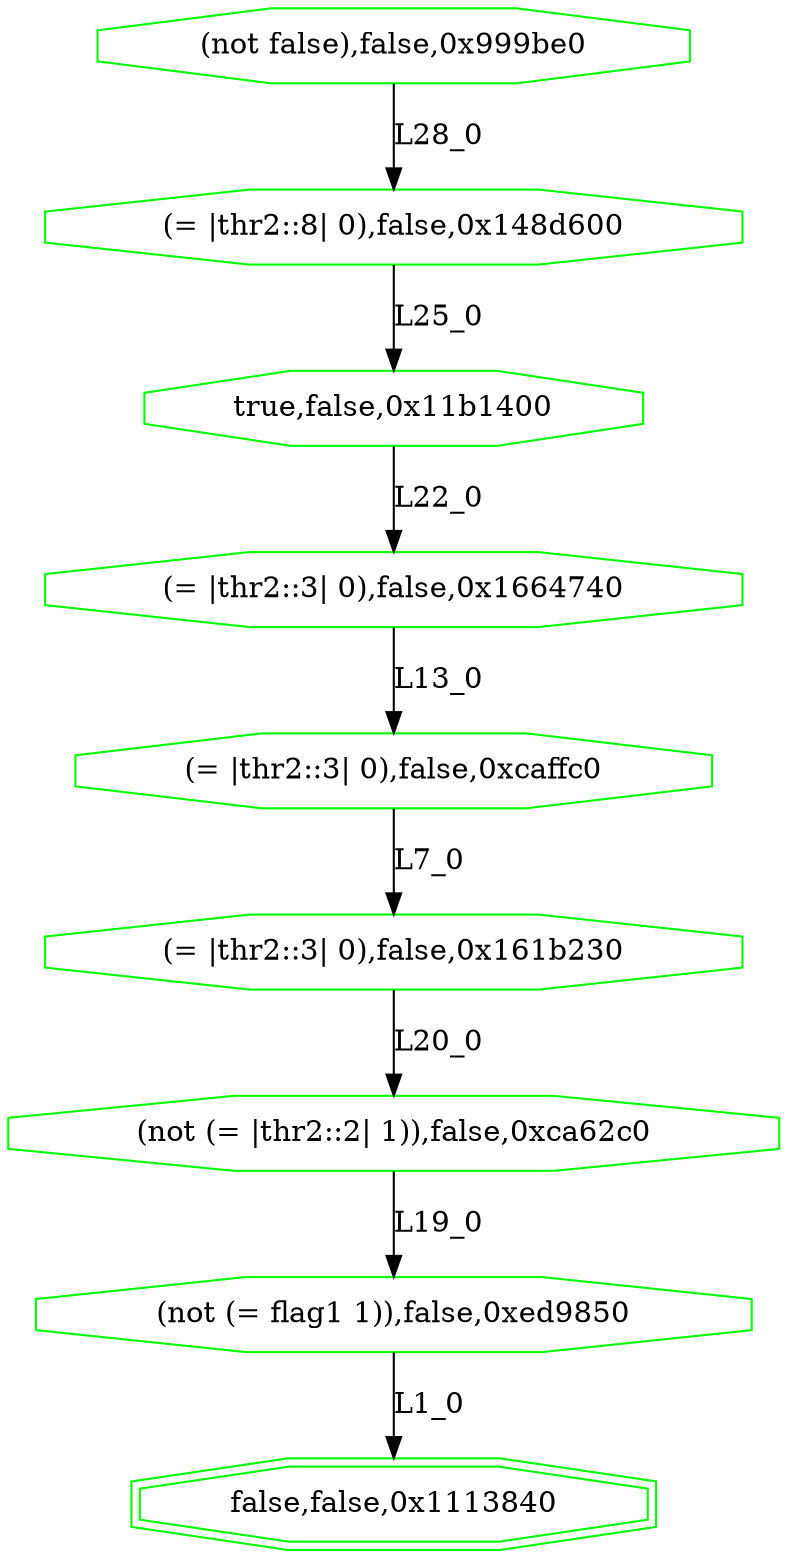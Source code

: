 digraph G {
0[label="(not false),false,0x999be0", color=green,shape=octagon];
1[label="(= |thr2::8| 0),false,0x148d600", color=green,shape=octagon];
2[label="true,false,0x11b1400", color=green,shape=octagon];
3[label="(= |thr2::3| 0),false,0x1664740", color=green,shape=octagon];
4[label="(= |thr2::3| 0),false,0xcaffc0", color=green,shape=octagon];
5[label="(= |thr2::3| 0),false,0x161b230", color=green,shape=octagon];
6[label="(not (= |thr2::2| 1)),false,0xca62c0", color=green,shape=octagon];
7[label="(not (= flag1 1)),false,0xed9850", color=green,shape=octagon];
8[label="false,false,0x1113840", color=green,shape=doubleoctagon];
0->1 [label="L28_0"];
1->2 [label="L25_0"];
2->3 [label="L22_0"];
3->4 [label="L13_0"];
4->5 [label="L7_0"];
5->6 [label="L20_0"];
6->7 [label="L19_0"];
7->8 [label="L1_0"];
}
